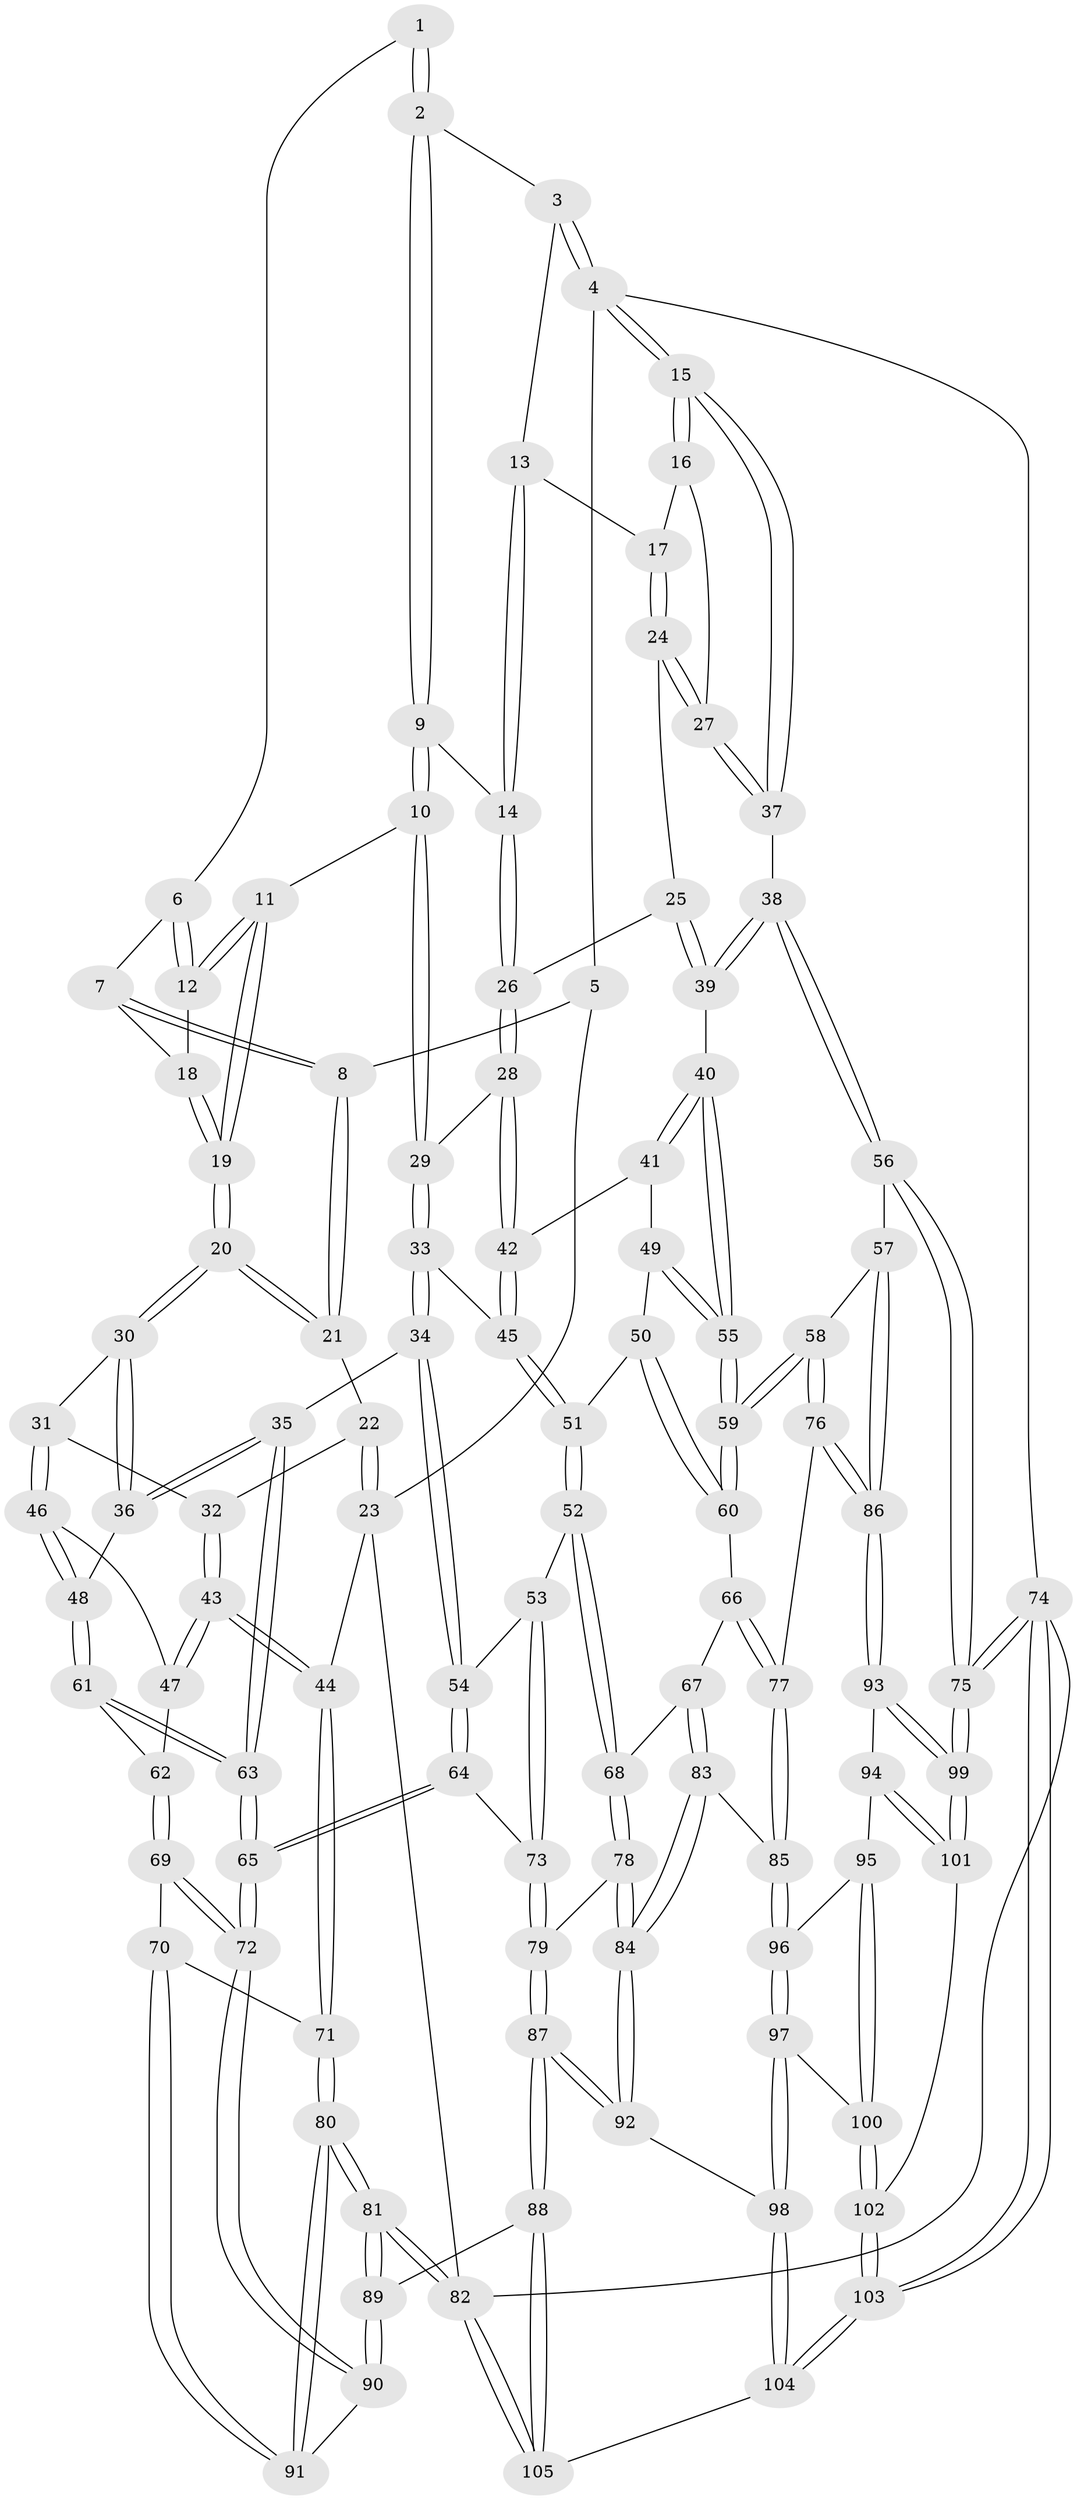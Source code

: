 // coarse degree distribution, {4: 0.5471698113207547, 2: 0.018867924528301886, 3: 0.37735849056603776, 5: 0.03773584905660377, 6: 0.018867924528301886}
// Generated by graph-tools (version 1.1) at 2025/38/03/04/25 23:38:28]
// undirected, 105 vertices, 259 edges
graph export_dot {
  node [color=gray90,style=filled];
  1 [pos="+0.3722752415727748+0"];
  2 [pos="+0.5537043405899326+0"];
  3 [pos="+0.8615963240284282+0"];
  4 [pos="+1+0"];
  5 [pos="+0.14991918286139375+0"];
  6 [pos="+0.3560566964393795+0.03410335583456176"];
  7 [pos="+0.30087329572508176+0.07452948513566271"];
  8 [pos="+0.16260887863198709+0.017519481428433792"];
  9 [pos="+0.5662237337779987+0.04292587855017788"];
  10 [pos="+0.47706319741650577+0.17944137456482373"];
  11 [pos="+0.46156526295402445+0.18018533306077508"];
  12 [pos="+0.4487237147275824+0.16728664571930682"];
  13 [pos="+0.8353622766244143+0"];
  14 [pos="+0.7211354626447783+0.12642469167639034"];
  15 [pos="+1+0"];
  16 [pos="+0.9150051655332968+0.10640508839759127"];
  17 [pos="+0.9012485305504269+0.10626956366926359"];
  18 [pos="+0.3041395964901674+0.08043789854028441"];
  19 [pos="+0.27912171995778656+0.26208006524536065"];
  20 [pos="+0.27760404789791754+0.26302574907543946"];
  21 [pos="+0.1465219087900017+0.07915613746932364"];
  22 [pos="+0.05311241696372444+0.1442022169011977"];
  23 [pos="+0+0.16663813208555173"];
  24 [pos="+0.8415262611959102+0.1930909433190827"];
  25 [pos="+0.7744544603170875+0.23134233183998845"];
  26 [pos="+0.772176335759618+0.23106734501322138"];
  27 [pos="+1+0.3014105092681914"];
  28 [pos="+0.7055613706681513+0.28976797314159625"];
  29 [pos="+0.5038302739830948+0.22400209328642723"];
  30 [pos="+0.2583308426521534+0.31091591840269034"];
  31 [pos="+0.24557895668141314+0.31702954582400694"];
  32 [pos="+0.10114075526094246+0.29836803034157455"];
  33 [pos="+0.5038641738559921+0.39547182248369184"];
  34 [pos="+0.41903018473784626+0.4667560133185905"];
  35 [pos="+0.40784699894488535+0.4652343409072383"];
  36 [pos="+0.3856007640004805+0.45577002755086715"];
  37 [pos="+1+0.30350885587389714"];
  38 [pos="+1+0.3538091383103606"];
  39 [pos="+0.9453451649199734+0.4072648704943534"];
  40 [pos="+0.922421873190268+0.4282746491113331"];
  41 [pos="+0.7163786424942196+0.4111141034176544"];
  42 [pos="+0.6856456253615096+0.3858488528603981"];
  43 [pos="+0+0.4349063989009569"];
  44 [pos="+0+0.4435127387314989"];
  45 [pos="+0.621504400517616+0.42282765646037274"];
  46 [pos="+0.17250382440688128+0.44712144985189417"];
  47 [pos="+0.11488355192073307+0.48177938971534734"];
  48 [pos="+0.26042132594775735+0.5299641204410273"];
  49 [pos="+0.7454487202347774+0.5062194150431057"];
  50 [pos="+0.7185436004014608+0.5297945609997936"];
  51 [pos="+0.6230926065560588+0.5500625762657347"];
  52 [pos="+0.5985900254449636+0.5977816052700502"];
  53 [pos="+0.47761754799575223+0.5520561821862607"];
  54 [pos="+0.4366756992272551+0.49719708359349807"];
  55 [pos="+0.8600658491250822+0.5470278098338726"];
  56 [pos="+1+0.6081428806107531"];
  57 [pos="+1+0.6422183931162915"];
  58 [pos="+0.8617016561923495+0.6141886599381324"];
  59 [pos="+0.8601544638522058+0.6107497718006027"];
  60 [pos="+0.7396308106818545+0.6120904440726344"];
  61 [pos="+0.25581047177878274+0.544650985156048"];
  62 [pos="+0.14581104791651342+0.5761923766966095"];
  63 [pos="+0.2904776018168023+0.6827707688359865"];
  64 [pos="+0.3557731802251957+0.6807399883058448"];
  65 [pos="+0.28974919216053435+0.6947644131247739"];
  66 [pos="+0.6905128022929781+0.6370562335237483"];
  67 [pos="+0.6362343131549189+0.6405695617786176"];
  68 [pos="+0.6074884202644415+0.6237674091900737"];
  69 [pos="+0.1369468847055785+0.63465480386697"];
  70 [pos="+0.05165347624572635+0.6684966498859501"];
  71 [pos="+0+0.5959519661620959"];
  72 [pos="+0.2749578730178504+0.712923285081755"];
  73 [pos="+0.43215884594718457+0.6771906939362374"];
  74 [pos="+1+1"];
  75 [pos="+1+1"];
  76 [pos="+0.8441290180948345+0.7082991980484378"];
  77 [pos="+0.7849064626088296+0.7309951397457867"];
  78 [pos="+0.5715311779710773+0.6697118853406561"];
  79 [pos="+0.4727818347160257+0.7133473725861119"];
  80 [pos="+0+1"];
  81 [pos="+0+1"];
  82 [pos="+0+1"];
  83 [pos="+0.6811588205961+0.7636901405872261"];
  84 [pos="+0.5842508733860338+0.8398679518114586"];
  85 [pos="+0.736261066981347+0.7722788657492852"];
  86 [pos="+0.9105555002046399+0.7954680600855923"];
  87 [pos="+0.4815067536462484+0.8898916886757049"];
  88 [pos="+0.40229939736876297+0.9501249285858229"];
  89 [pos="+0.2995111367415134+0.8620604097610425"];
  90 [pos="+0.2662143022906771+0.8207390922680926"];
  91 [pos="+0.10919025668764146+0.8391513287248838"];
  92 [pos="+0.5646785589283256+0.8707664247748486"];
  93 [pos="+0.9158841504050854+0.8102731392250712"];
  94 [pos="+0.8048687034048776+0.8461155451732217"];
  95 [pos="+0.7595350220880426+0.8385661119350878"];
  96 [pos="+0.7510612506230357+0.8257963751949805"];
  97 [pos="+0.6340614996876527+0.8906185981714864"];
  98 [pos="+0.5922577735606074+0.8866509453017916"];
  99 [pos="+0.9975569040501268+0.907099931758067"];
  100 [pos="+0.7423347296649319+0.9272894025519112"];
  101 [pos="+0.8154308657217604+0.9017590125203925"];
  102 [pos="+0.7573258893886761+0.9513179297228324"];
  103 [pos="+0.8202205978417959+1"];
  104 [pos="+0.8012874529024995+1"];
  105 [pos="+0.3943096046486538+1"];
  1 -- 2;
  1 -- 2;
  1 -- 6;
  2 -- 3;
  2 -- 9;
  2 -- 9;
  3 -- 4;
  3 -- 4;
  3 -- 13;
  4 -- 5;
  4 -- 15;
  4 -- 15;
  4 -- 74;
  5 -- 8;
  5 -- 23;
  6 -- 7;
  6 -- 12;
  6 -- 12;
  7 -- 8;
  7 -- 8;
  7 -- 18;
  8 -- 21;
  8 -- 21;
  9 -- 10;
  9 -- 10;
  9 -- 14;
  10 -- 11;
  10 -- 29;
  10 -- 29;
  11 -- 12;
  11 -- 12;
  11 -- 19;
  11 -- 19;
  12 -- 18;
  13 -- 14;
  13 -- 14;
  13 -- 17;
  14 -- 26;
  14 -- 26;
  15 -- 16;
  15 -- 16;
  15 -- 37;
  15 -- 37;
  16 -- 17;
  16 -- 27;
  17 -- 24;
  17 -- 24;
  18 -- 19;
  18 -- 19;
  19 -- 20;
  19 -- 20;
  20 -- 21;
  20 -- 21;
  20 -- 30;
  20 -- 30;
  21 -- 22;
  22 -- 23;
  22 -- 23;
  22 -- 32;
  23 -- 44;
  23 -- 82;
  24 -- 25;
  24 -- 27;
  24 -- 27;
  25 -- 26;
  25 -- 39;
  25 -- 39;
  26 -- 28;
  26 -- 28;
  27 -- 37;
  27 -- 37;
  28 -- 29;
  28 -- 42;
  28 -- 42;
  29 -- 33;
  29 -- 33;
  30 -- 31;
  30 -- 36;
  30 -- 36;
  31 -- 32;
  31 -- 46;
  31 -- 46;
  32 -- 43;
  32 -- 43;
  33 -- 34;
  33 -- 34;
  33 -- 45;
  34 -- 35;
  34 -- 54;
  34 -- 54;
  35 -- 36;
  35 -- 36;
  35 -- 63;
  35 -- 63;
  36 -- 48;
  37 -- 38;
  38 -- 39;
  38 -- 39;
  38 -- 56;
  38 -- 56;
  39 -- 40;
  40 -- 41;
  40 -- 41;
  40 -- 55;
  40 -- 55;
  41 -- 42;
  41 -- 49;
  42 -- 45;
  42 -- 45;
  43 -- 44;
  43 -- 44;
  43 -- 47;
  43 -- 47;
  44 -- 71;
  44 -- 71;
  45 -- 51;
  45 -- 51;
  46 -- 47;
  46 -- 48;
  46 -- 48;
  47 -- 62;
  48 -- 61;
  48 -- 61;
  49 -- 50;
  49 -- 55;
  49 -- 55;
  50 -- 51;
  50 -- 60;
  50 -- 60;
  51 -- 52;
  51 -- 52;
  52 -- 53;
  52 -- 68;
  52 -- 68;
  53 -- 54;
  53 -- 73;
  53 -- 73;
  54 -- 64;
  54 -- 64;
  55 -- 59;
  55 -- 59;
  56 -- 57;
  56 -- 75;
  56 -- 75;
  57 -- 58;
  57 -- 86;
  57 -- 86;
  58 -- 59;
  58 -- 59;
  58 -- 76;
  58 -- 76;
  59 -- 60;
  59 -- 60;
  60 -- 66;
  61 -- 62;
  61 -- 63;
  61 -- 63;
  62 -- 69;
  62 -- 69;
  63 -- 65;
  63 -- 65;
  64 -- 65;
  64 -- 65;
  64 -- 73;
  65 -- 72;
  65 -- 72;
  66 -- 67;
  66 -- 77;
  66 -- 77;
  67 -- 68;
  67 -- 83;
  67 -- 83;
  68 -- 78;
  68 -- 78;
  69 -- 70;
  69 -- 72;
  69 -- 72;
  70 -- 71;
  70 -- 91;
  70 -- 91;
  71 -- 80;
  71 -- 80;
  72 -- 90;
  72 -- 90;
  73 -- 79;
  73 -- 79;
  74 -- 75;
  74 -- 75;
  74 -- 103;
  74 -- 103;
  74 -- 82;
  75 -- 99;
  75 -- 99;
  76 -- 77;
  76 -- 86;
  76 -- 86;
  77 -- 85;
  77 -- 85;
  78 -- 79;
  78 -- 84;
  78 -- 84;
  79 -- 87;
  79 -- 87;
  80 -- 81;
  80 -- 81;
  80 -- 91;
  80 -- 91;
  81 -- 82;
  81 -- 82;
  81 -- 89;
  81 -- 89;
  82 -- 105;
  82 -- 105;
  83 -- 84;
  83 -- 84;
  83 -- 85;
  84 -- 92;
  84 -- 92;
  85 -- 96;
  85 -- 96;
  86 -- 93;
  86 -- 93;
  87 -- 88;
  87 -- 88;
  87 -- 92;
  87 -- 92;
  88 -- 89;
  88 -- 105;
  88 -- 105;
  89 -- 90;
  89 -- 90;
  90 -- 91;
  92 -- 98;
  93 -- 94;
  93 -- 99;
  93 -- 99;
  94 -- 95;
  94 -- 101;
  94 -- 101;
  95 -- 96;
  95 -- 100;
  95 -- 100;
  96 -- 97;
  96 -- 97;
  97 -- 98;
  97 -- 98;
  97 -- 100;
  98 -- 104;
  98 -- 104;
  99 -- 101;
  99 -- 101;
  100 -- 102;
  100 -- 102;
  101 -- 102;
  102 -- 103;
  102 -- 103;
  103 -- 104;
  103 -- 104;
  104 -- 105;
}
